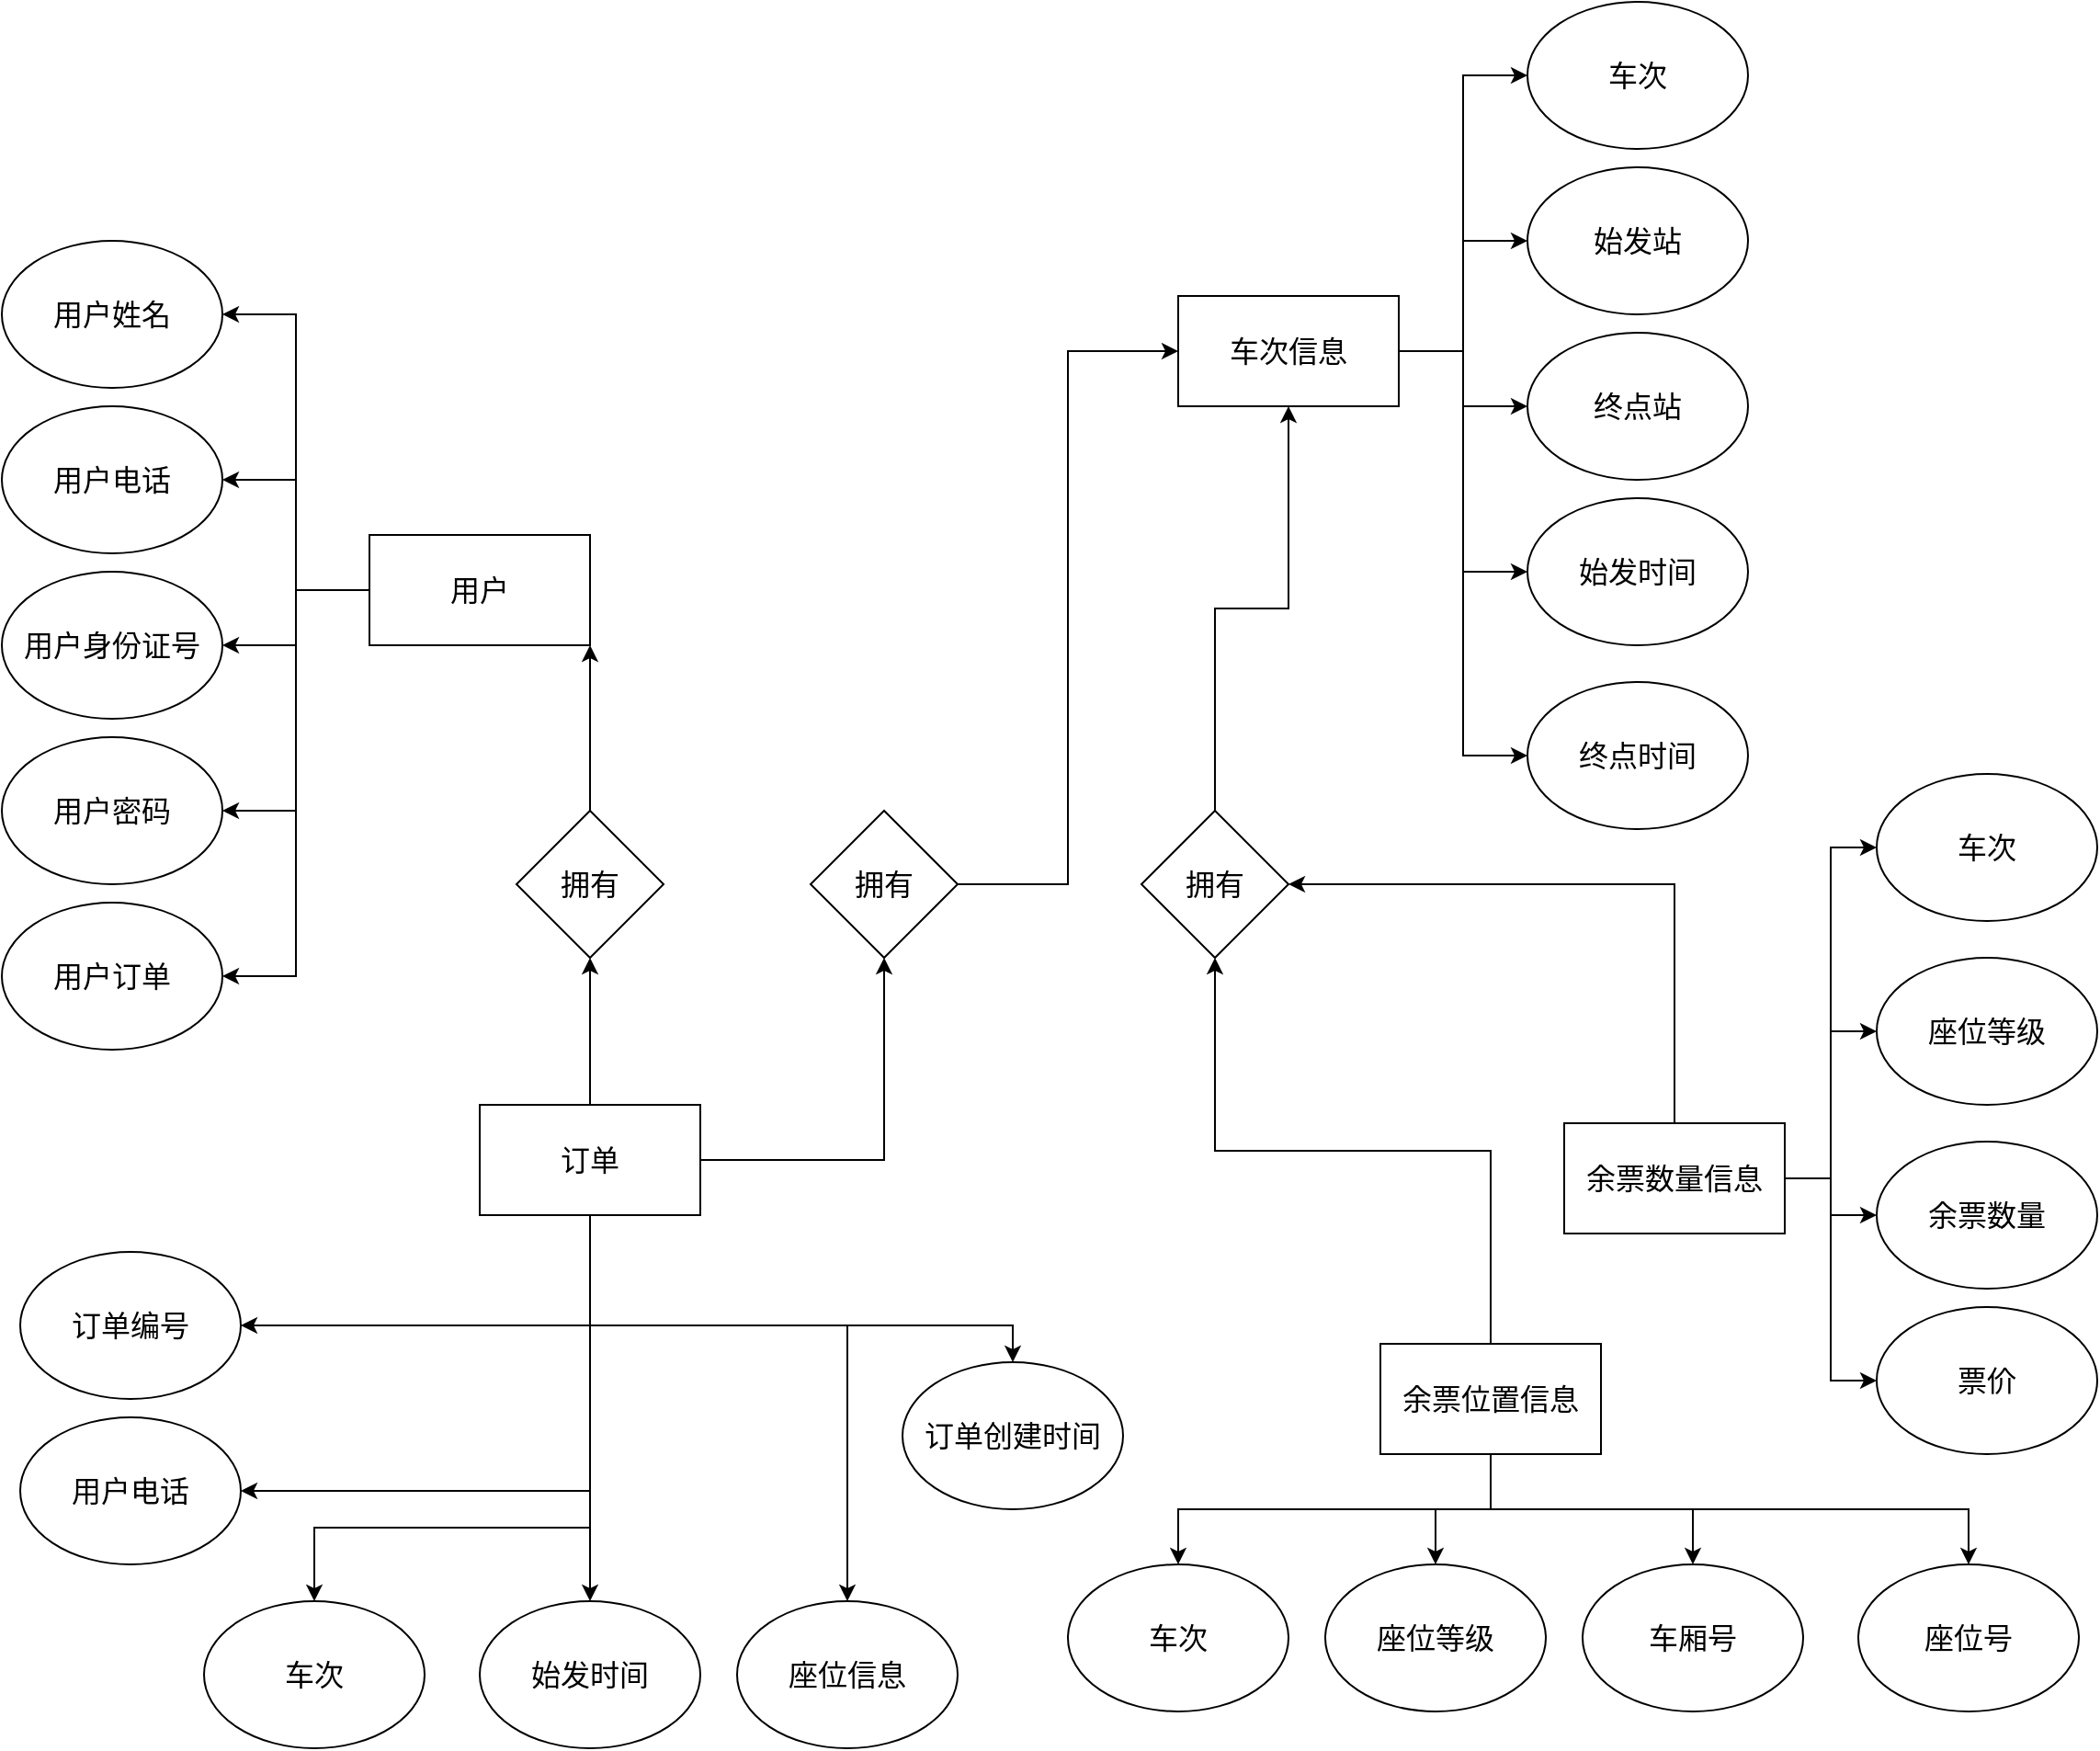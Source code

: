 <mxfile version="20.4.2" type="github">
  <diagram id="R2lEEEUBdFMjLlhIrx00" name="Page-1">
    <mxGraphModel dx="2031" dy="2109" grid="1" gridSize="10" guides="1" tooltips="1" connect="1" arrows="1" fold="1" page="1" pageScale="1" pageWidth="850" pageHeight="1100" math="0" shadow="0" extFonts="Permanent Marker^https://fonts.googleapis.com/css?family=Permanent+Marker">
      <root>
        <mxCell id="0" />
        <mxCell id="1" parent="0" />
        <mxCell id="SA7tYLyuMvEPq6KlVRxl-7" style="edgeStyle=orthogonalEdgeStyle;rounded=0;orthogonalLoop=1;jettySize=auto;html=1;exitX=0;exitY=0.5;exitDx=0;exitDy=0;entryX=1;entryY=0.5;entryDx=0;entryDy=0;fontSize=16;" edge="1" parent="1" source="SA7tYLyuMvEPq6KlVRxl-1" target="SA7tYLyuMvEPq6KlVRxl-2">
          <mxGeometry relative="1" as="geometry" />
        </mxCell>
        <mxCell id="SA7tYLyuMvEPq6KlVRxl-9" style="edgeStyle=orthogonalEdgeStyle;rounded=0;orthogonalLoop=1;jettySize=auto;html=1;entryX=1;entryY=0.5;entryDx=0;entryDy=0;fontSize=16;" edge="1" parent="1" source="SA7tYLyuMvEPq6KlVRxl-1" target="SA7tYLyuMvEPq6KlVRxl-5">
          <mxGeometry relative="1" as="geometry" />
        </mxCell>
        <mxCell id="SA7tYLyuMvEPq6KlVRxl-10" style="edgeStyle=orthogonalEdgeStyle;rounded=0;orthogonalLoop=1;jettySize=auto;html=1;entryX=1;entryY=0.5;entryDx=0;entryDy=0;fontSize=16;" edge="1" parent="1" source="SA7tYLyuMvEPq6KlVRxl-1" target="SA7tYLyuMvEPq6KlVRxl-4">
          <mxGeometry relative="1" as="geometry" />
        </mxCell>
        <mxCell id="SA7tYLyuMvEPq6KlVRxl-11" style="edgeStyle=orthogonalEdgeStyle;rounded=0;orthogonalLoop=1;jettySize=auto;html=1;entryX=1;entryY=0.5;entryDx=0;entryDy=0;fontSize=16;" edge="1" parent="1" source="SA7tYLyuMvEPq6KlVRxl-1" target="SA7tYLyuMvEPq6KlVRxl-6">
          <mxGeometry relative="1" as="geometry" />
        </mxCell>
        <mxCell id="SA7tYLyuMvEPq6KlVRxl-12" style="edgeStyle=orthogonalEdgeStyle;rounded=0;orthogonalLoop=1;jettySize=auto;html=1;entryX=1;entryY=0.5;entryDx=0;entryDy=0;fontSize=16;" edge="1" parent="1" source="SA7tYLyuMvEPq6KlVRxl-1" target="SA7tYLyuMvEPq6KlVRxl-3">
          <mxGeometry relative="1" as="geometry" />
        </mxCell>
        <mxCell id="SA7tYLyuMvEPq6KlVRxl-1" value="&lt;font style=&quot;font-size: 16px;&quot;&gt;用户&lt;/font&gt;" style="rounded=0;whiteSpace=wrap;html=1;" vertex="1" parent="1">
          <mxGeometry x="240" y="200" width="120" height="60" as="geometry" />
        </mxCell>
        <mxCell id="SA7tYLyuMvEPq6KlVRxl-2" value="用户姓名" style="ellipse;whiteSpace=wrap;html=1;fontSize=16;" vertex="1" parent="1">
          <mxGeometry x="40" y="40" width="120" height="80" as="geometry" />
        </mxCell>
        <mxCell id="SA7tYLyuMvEPq6KlVRxl-3" value="用户订单" style="ellipse;whiteSpace=wrap;html=1;fontSize=16;" vertex="1" parent="1">
          <mxGeometry x="40" y="400" width="120" height="80" as="geometry" />
        </mxCell>
        <mxCell id="SA7tYLyuMvEPq6KlVRxl-4" value="用户电话" style="ellipse;whiteSpace=wrap;html=1;fontSize=16;" vertex="1" parent="1">
          <mxGeometry x="40" y="130" width="120" height="80" as="geometry" />
        </mxCell>
        <mxCell id="SA7tYLyuMvEPq6KlVRxl-5" value="用户身份证号" style="ellipse;whiteSpace=wrap;html=1;fontSize=16;" vertex="1" parent="1">
          <mxGeometry x="40" y="220" width="120" height="80" as="geometry" />
        </mxCell>
        <mxCell id="SA7tYLyuMvEPq6KlVRxl-6" value="用户密码" style="ellipse;whiteSpace=wrap;html=1;fontSize=16;" vertex="1" parent="1">
          <mxGeometry x="40" y="310" width="120" height="80" as="geometry" />
        </mxCell>
        <mxCell id="SA7tYLyuMvEPq6KlVRxl-32" style="edgeStyle=orthogonalEdgeStyle;rounded=0;orthogonalLoop=1;jettySize=auto;html=1;entryX=0;entryY=0.5;entryDx=0;entryDy=0;fontSize=16;" edge="1" parent="1" source="SA7tYLyuMvEPq6KlVRxl-18" target="SA7tYLyuMvEPq6KlVRxl-19">
          <mxGeometry relative="1" as="geometry" />
        </mxCell>
        <mxCell id="SA7tYLyuMvEPq6KlVRxl-33" style="edgeStyle=orthogonalEdgeStyle;rounded=0;orthogonalLoop=1;jettySize=auto;html=1;fontSize=16;" edge="1" parent="1" source="SA7tYLyuMvEPq6KlVRxl-18" target="SA7tYLyuMvEPq6KlVRxl-22">
          <mxGeometry relative="1" as="geometry" />
        </mxCell>
        <mxCell id="SA7tYLyuMvEPq6KlVRxl-34" style="edgeStyle=orthogonalEdgeStyle;rounded=0;orthogonalLoop=1;jettySize=auto;html=1;entryX=0;entryY=0.5;entryDx=0;entryDy=0;fontSize=16;" edge="1" parent="1" source="SA7tYLyuMvEPq6KlVRxl-18" target="SA7tYLyuMvEPq6KlVRxl-23">
          <mxGeometry relative="1" as="geometry" />
        </mxCell>
        <mxCell id="SA7tYLyuMvEPq6KlVRxl-35" style="edgeStyle=orthogonalEdgeStyle;rounded=0;orthogonalLoop=1;jettySize=auto;html=1;entryX=0;entryY=0.5;entryDx=0;entryDy=0;fontSize=16;" edge="1" parent="1" source="SA7tYLyuMvEPq6KlVRxl-18" target="SA7tYLyuMvEPq6KlVRxl-20">
          <mxGeometry relative="1" as="geometry" />
        </mxCell>
        <mxCell id="SA7tYLyuMvEPq6KlVRxl-36" style="edgeStyle=orthogonalEdgeStyle;rounded=0;orthogonalLoop=1;jettySize=auto;html=1;entryX=0;entryY=0.5;entryDx=0;entryDy=0;fontSize=16;" edge="1" parent="1" source="SA7tYLyuMvEPq6KlVRxl-18" target="SA7tYLyuMvEPq6KlVRxl-25">
          <mxGeometry relative="1" as="geometry" />
        </mxCell>
        <mxCell id="SA7tYLyuMvEPq6KlVRxl-18" value="&lt;span style=&quot;font-size: 16px;&quot;&gt;车次信息&lt;/span&gt;" style="rounded=0;whiteSpace=wrap;html=1;" vertex="1" parent="1">
          <mxGeometry x="680" y="70" width="120" height="60" as="geometry" />
        </mxCell>
        <mxCell id="SA7tYLyuMvEPq6KlVRxl-19" value="车次" style="ellipse;whiteSpace=wrap;html=1;fontSize=16;" vertex="1" parent="1">
          <mxGeometry x="870" y="-90" width="120" height="80" as="geometry" />
        </mxCell>
        <mxCell id="SA7tYLyuMvEPq6KlVRxl-20" value="始发时间" style="ellipse;whiteSpace=wrap;html=1;fontSize=16;" vertex="1" parent="1">
          <mxGeometry x="870" y="180" width="120" height="80" as="geometry" />
        </mxCell>
        <mxCell id="SA7tYLyuMvEPq6KlVRxl-22" value="始发站" style="ellipse;whiteSpace=wrap;html=1;fontSize=16;" vertex="1" parent="1">
          <mxGeometry x="870" width="120" height="80" as="geometry" />
        </mxCell>
        <mxCell id="SA7tYLyuMvEPq6KlVRxl-23" value="终点站" style="ellipse;whiteSpace=wrap;html=1;fontSize=16;" vertex="1" parent="1">
          <mxGeometry x="870" y="90" width="120" height="80" as="geometry" />
        </mxCell>
        <mxCell id="SA7tYLyuMvEPq6KlVRxl-29" style="edgeStyle=orthogonalEdgeStyle;rounded=0;orthogonalLoop=1;jettySize=auto;html=1;exitX=0;exitY=0;exitDx=0;exitDy=0;entryX=0.5;entryY=1;entryDx=0;entryDy=0;fontSize=16;" edge="1" parent="1" source="SA7tYLyuMvEPq6KlVRxl-24" target="SA7tYLyuMvEPq6KlVRxl-27">
          <mxGeometry relative="1" as="geometry">
            <Array as="points">
              <mxPoint x="360" y="560" />
            </Array>
          </mxGeometry>
        </mxCell>
        <mxCell id="SA7tYLyuMvEPq6KlVRxl-40" style="edgeStyle=orthogonalEdgeStyle;rounded=0;orthogonalLoop=1;jettySize=auto;html=1;exitX=0.5;exitY=1;exitDx=0;exitDy=0;entryX=1;entryY=0.5;entryDx=0;entryDy=0;fontSize=16;" edge="1" parent="1" source="SA7tYLyuMvEPq6KlVRxl-24" target="SA7tYLyuMvEPq6KlVRxl-26">
          <mxGeometry relative="1" as="geometry">
            <Array as="points">
              <mxPoint x="360" y="630" />
            </Array>
          </mxGeometry>
        </mxCell>
        <mxCell id="SA7tYLyuMvEPq6KlVRxl-42" style="edgeStyle=orthogonalEdgeStyle;rounded=0;orthogonalLoop=1;jettySize=auto;html=1;entryX=1;entryY=0.5;entryDx=0;entryDy=0;fontSize=16;" edge="1" parent="1" source="SA7tYLyuMvEPq6KlVRxl-24" target="SA7tYLyuMvEPq6KlVRxl-37">
          <mxGeometry relative="1" as="geometry">
            <Array as="points">
              <mxPoint x="360" y="720" />
            </Array>
          </mxGeometry>
        </mxCell>
        <mxCell id="SA7tYLyuMvEPq6KlVRxl-43" style="edgeStyle=orthogonalEdgeStyle;rounded=0;orthogonalLoop=1;jettySize=auto;html=1;entryX=0.5;entryY=0;entryDx=0;entryDy=0;fontSize=16;" edge="1" parent="1" source="SA7tYLyuMvEPq6KlVRxl-24" target="SA7tYLyuMvEPq6KlVRxl-38">
          <mxGeometry relative="1" as="geometry">
            <Array as="points">
              <mxPoint x="360" y="740" />
              <mxPoint x="210" y="740" />
            </Array>
          </mxGeometry>
        </mxCell>
        <mxCell id="SA7tYLyuMvEPq6KlVRxl-44" style="edgeStyle=orthogonalEdgeStyle;rounded=0;orthogonalLoop=1;jettySize=auto;html=1;entryX=0.5;entryY=0;entryDx=0;entryDy=0;fontSize=16;" edge="1" parent="1" source="SA7tYLyuMvEPq6KlVRxl-24" target="SA7tYLyuMvEPq6KlVRxl-39">
          <mxGeometry relative="1" as="geometry" />
        </mxCell>
        <mxCell id="SA7tYLyuMvEPq6KlVRxl-51" style="edgeStyle=orthogonalEdgeStyle;rounded=0;orthogonalLoop=1;jettySize=auto;html=1;entryX=0.5;entryY=1;entryDx=0;entryDy=0;fontSize=16;" edge="1" parent="1" source="SA7tYLyuMvEPq6KlVRxl-24" target="SA7tYLyuMvEPq6KlVRxl-50">
          <mxGeometry relative="1" as="geometry" />
        </mxCell>
        <mxCell id="SA7tYLyuMvEPq6KlVRxl-54" style="edgeStyle=orthogonalEdgeStyle;rounded=0;orthogonalLoop=1;jettySize=auto;html=1;fontSize=16;" edge="1" parent="1" source="SA7tYLyuMvEPq6KlVRxl-24" target="SA7tYLyuMvEPq6KlVRxl-53">
          <mxGeometry relative="1" as="geometry">
            <Array as="points">
              <mxPoint x="360" y="630" />
              <mxPoint x="500" y="630" />
            </Array>
          </mxGeometry>
        </mxCell>
        <mxCell id="SA7tYLyuMvEPq6KlVRxl-77" style="edgeStyle=orthogonalEdgeStyle;rounded=0;orthogonalLoop=1;jettySize=auto;html=1;entryX=0.5;entryY=0;entryDx=0;entryDy=0;fontSize=16;" edge="1" parent="1" source="SA7tYLyuMvEPq6KlVRxl-24" target="SA7tYLyuMvEPq6KlVRxl-76">
          <mxGeometry relative="1" as="geometry">
            <Array as="points">
              <mxPoint x="360" y="630" />
              <mxPoint x="590" y="630" />
            </Array>
          </mxGeometry>
        </mxCell>
        <mxCell id="SA7tYLyuMvEPq6KlVRxl-24" value="&lt;span style=&quot;font-size: 16px;&quot;&gt;订单&lt;/span&gt;" style="rounded=0;whiteSpace=wrap;html=1;" vertex="1" parent="1">
          <mxGeometry x="300" y="510" width="120" height="60" as="geometry" />
        </mxCell>
        <mxCell id="SA7tYLyuMvEPq6KlVRxl-25" value="终点时间" style="ellipse;whiteSpace=wrap;html=1;fontSize=16;" vertex="1" parent="1">
          <mxGeometry x="870" y="280" width="120" height="80" as="geometry" />
        </mxCell>
        <mxCell id="SA7tYLyuMvEPq6KlVRxl-26" value="订单编号" style="ellipse;whiteSpace=wrap;html=1;fontSize=16;" vertex="1" parent="1">
          <mxGeometry x="50" y="590" width="120" height="80" as="geometry" />
        </mxCell>
        <mxCell id="SA7tYLyuMvEPq6KlVRxl-30" style="edgeStyle=orthogonalEdgeStyle;rounded=0;orthogonalLoop=1;jettySize=auto;html=1;exitX=0.5;exitY=0;exitDx=0;exitDy=0;entryX=1;entryY=1;entryDx=0;entryDy=0;fontSize=16;" edge="1" parent="1" source="SA7tYLyuMvEPq6KlVRxl-27" target="SA7tYLyuMvEPq6KlVRxl-1">
          <mxGeometry relative="1" as="geometry" />
        </mxCell>
        <mxCell id="SA7tYLyuMvEPq6KlVRxl-27" value="拥有" style="rhombus;whiteSpace=wrap;html=1;fontSize=16;" vertex="1" parent="1">
          <mxGeometry x="320" y="350" width="80" height="80" as="geometry" />
        </mxCell>
        <mxCell id="SA7tYLyuMvEPq6KlVRxl-37" value="用户电话" style="ellipse;whiteSpace=wrap;html=1;fontSize=16;" vertex="1" parent="1">
          <mxGeometry x="50" y="680" width="120" height="80" as="geometry" />
        </mxCell>
        <mxCell id="SA7tYLyuMvEPq6KlVRxl-38" value="车次" style="ellipse;whiteSpace=wrap;html=1;fontSize=16;" vertex="1" parent="1">
          <mxGeometry x="150" y="780" width="120" height="80" as="geometry" />
        </mxCell>
        <mxCell id="SA7tYLyuMvEPq6KlVRxl-39" value="始发时间" style="ellipse;whiteSpace=wrap;html=1;fontSize=16;" vertex="1" parent="1">
          <mxGeometry x="300" y="780" width="120" height="80" as="geometry" />
        </mxCell>
        <mxCell id="SA7tYLyuMvEPq6KlVRxl-73" style="edgeStyle=orthogonalEdgeStyle;rounded=0;orthogonalLoop=1;jettySize=auto;html=1;exitX=0.5;exitY=0;exitDx=0;exitDy=0;fontSize=16;" edge="1" parent="1" source="SA7tYLyuMvEPq6KlVRxl-48" target="SA7tYLyuMvEPq6KlVRxl-18">
          <mxGeometry relative="1" as="geometry" />
        </mxCell>
        <mxCell id="SA7tYLyuMvEPq6KlVRxl-48" value="拥有" style="rhombus;whiteSpace=wrap;html=1;fontSize=16;" vertex="1" parent="1">
          <mxGeometry x="660" y="350" width="80" height="80" as="geometry" />
        </mxCell>
        <mxCell id="SA7tYLyuMvEPq6KlVRxl-52" style="edgeStyle=orthogonalEdgeStyle;rounded=0;orthogonalLoop=1;jettySize=auto;html=1;entryX=0;entryY=0.5;entryDx=0;entryDy=0;fontSize=16;" edge="1" parent="1" source="SA7tYLyuMvEPq6KlVRxl-50" target="SA7tYLyuMvEPq6KlVRxl-18">
          <mxGeometry relative="1" as="geometry" />
        </mxCell>
        <mxCell id="SA7tYLyuMvEPq6KlVRxl-50" value="拥有" style="rhombus;whiteSpace=wrap;html=1;fontSize=16;" vertex="1" parent="1">
          <mxGeometry x="480" y="350" width="80" height="80" as="geometry" />
        </mxCell>
        <mxCell id="SA7tYLyuMvEPq6KlVRxl-53" value="座位信息" style="ellipse;whiteSpace=wrap;html=1;fontSize=16;" vertex="1" parent="1">
          <mxGeometry x="440" y="780" width="120" height="80" as="geometry" />
        </mxCell>
        <mxCell id="SA7tYLyuMvEPq6KlVRxl-55" value="车次" style="ellipse;whiteSpace=wrap;html=1;fontSize=16;" vertex="1" parent="1">
          <mxGeometry x="620" y="760" width="120" height="80" as="geometry" />
        </mxCell>
        <mxCell id="SA7tYLyuMvEPq6KlVRxl-56" value="座位等级" style="ellipse;whiteSpace=wrap;html=1;fontSize=16;" vertex="1" parent="1">
          <mxGeometry x="760" y="760" width="120" height="80" as="geometry" />
        </mxCell>
        <mxCell id="SA7tYLyuMvEPq6KlVRxl-57" value="车厢号" style="ellipse;whiteSpace=wrap;html=1;fontSize=16;" vertex="1" parent="1">
          <mxGeometry x="900" y="760" width="120" height="80" as="geometry" />
        </mxCell>
        <mxCell id="SA7tYLyuMvEPq6KlVRxl-58" value="座位号" style="ellipse;whiteSpace=wrap;html=1;fontSize=16;" vertex="1" parent="1">
          <mxGeometry x="1050" y="760" width="120" height="80" as="geometry" />
        </mxCell>
        <mxCell id="SA7tYLyuMvEPq6KlVRxl-69" style="edgeStyle=orthogonalEdgeStyle;rounded=0;orthogonalLoop=1;jettySize=auto;html=1;entryX=0.5;entryY=0;entryDx=0;entryDy=0;fontSize=16;" edge="1" parent="1" source="SA7tYLyuMvEPq6KlVRxl-59" target="SA7tYLyuMvEPq6KlVRxl-55">
          <mxGeometry relative="1" as="geometry">
            <Array as="points">
              <mxPoint x="850" y="730" />
              <mxPoint x="680" y="730" />
            </Array>
          </mxGeometry>
        </mxCell>
        <mxCell id="SA7tYLyuMvEPq6KlVRxl-70" style="edgeStyle=orthogonalEdgeStyle;rounded=0;orthogonalLoop=1;jettySize=auto;html=1;entryX=0.5;entryY=0;entryDx=0;entryDy=0;fontSize=16;" edge="1" parent="1" source="SA7tYLyuMvEPq6KlVRxl-59" target="SA7tYLyuMvEPq6KlVRxl-56">
          <mxGeometry relative="1" as="geometry" />
        </mxCell>
        <mxCell id="SA7tYLyuMvEPq6KlVRxl-71" style="edgeStyle=orthogonalEdgeStyle;rounded=0;orthogonalLoop=1;jettySize=auto;html=1;entryX=0.5;entryY=0;entryDx=0;entryDy=0;fontSize=16;" edge="1" parent="1" source="SA7tYLyuMvEPq6KlVRxl-59" target="SA7tYLyuMvEPq6KlVRxl-57">
          <mxGeometry relative="1" as="geometry" />
        </mxCell>
        <mxCell id="SA7tYLyuMvEPq6KlVRxl-72" style="edgeStyle=orthogonalEdgeStyle;rounded=0;orthogonalLoop=1;jettySize=auto;html=1;fontSize=16;" edge="1" parent="1" source="SA7tYLyuMvEPq6KlVRxl-59" target="SA7tYLyuMvEPq6KlVRxl-58">
          <mxGeometry relative="1" as="geometry">
            <Array as="points">
              <mxPoint x="850" y="730" />
              <mxPoint x="1110" y="730" />
            </Array>
          </mxGeometry>
        </mxCell>
        <mxCell id="SA7tYLyuMvEPq6KlVRxl-74" style="edgeStyle=orthogonalEdgeStyle;rounded=0;orthogonalLoop=1;jettySize=auto;html=1;exitX=0.5;exitY=0;exitDx=0;exitDy=0;entryX=0.5;entryY=1;entryDx=0;entryDy=0;fontSize=16;" edge="1" parent="1" source="SA7tYLyuMvEPq6KlVRxl-59" target="SA7tYLyuMvEPq6KlVRxl-48">
          <mxGeometry relative="1" as="geometry" />
        </mxCell>
        <mxCell id="SA7tYLyuMvEPq6KlVRxl-59" value="余票位置信息&lt;span style=&quot;color: rgba(0, 0, 0, 0); font-family: monospace; font-size: 0px; text-align: start;&quot;&gt;%3CmxGraphModel%3E%3Croot%3E%3CmxCell%20id%3D%220%22%2F%3E%3CmxCell%20id%3D%221%22%20parent%3D%220%22%2F%3E%3CmxCell%20id%3D%222%22%20value%3D%22%26lt%3Bspan%20style%3D%26quot%3Bfont-size%3A%2016px%3B%26quot%3B%26gt%3B%E5%88%97%E8%BD%A6%26lt%3B%2Fspan%26gt%3B%22%20style%3D%22rounded%3D0%3BwhiteSpace%3Dwrap%3Bhtml%3D1%3B%22%20vertex%3D%221%22%20parent%3D%221%22%3E%3CmxGeometry%20x%3D%22640%22%20y%3D%22210%22%20width%3D%22120%22%20height%3D%2260%22%20as%3D%22geometry%22%2F%3E%3C%2FmxCell%3E%3C%2Froot%3E%3C%2FmxGraphModel%3E&lt;/span&gt;" style="rounded=0;whiteSpace=wrap;html=1;fontSize=16;" vertex="1" parent="1">
          <mxGeometry x="790" y="640" width="120" height="60" as="geometry" />
        </mxCell>
        <mxCell id="SA7tYLyuMvEPq6KlVRxl-65" style="edgeStyle=orthogonalEdgeStyle;rounded=0;orthogonalLoop=1;jettySize=auto;html=1;exitX=1;exitY=0.5;exitDx=0;exitDy=0;entryX=0;entryY=0.5;entryDx=0;entryDy=0;fontSize=16;" edge="1" parent="1" source="SA7tYLyuMvEPq6KlVRxl-60" target="SA7tYLyuMvEPq6KlVRxl-61">
          <mxGeometry relative="1" as="geometry" />
        </mxCell>
        <mxCell id="SA7tYLyuMvEPq6KlVRxl-66" style="edgeStyle=orthogonalEdgeStyle;rounded=0;orthogonalLoop=1;jettySize=auto;html=1;entryX=0;entryY=0.5;entryDx=0;entryDy=0;fontSize=16;" edge="1" parent="1" source="SA7tYLyuMvEPq6KlVRxl-60" target="SA7tYLyuMvEPq6KlVRxl-62">
          <mxGeometry relative="1" as="geometry" />
        </mxCell>
        <mxCell id="SA7tYLyuMvEPq6KlVRxl-67" style="edgeStyle=orthogonalEdgeStyle;rounded=0;orthogonalLoop=1;jettySize=auto;html=1;entryX=0;entryY=0.5;entryDx=0;entryDy=0;fontSize=16;" edge="1" parent="1" source="SA7tYLyuMvEPq6KlVRxl-60" target="SA7tYLyuMvEPq6KlVRxl-63">
          <mxGeometry relative="1" as="geometry" />
        </mxCell>
        <mxCell id="SA7tYLyuMvEPq6KlVRxl-68" style="edgeStyle=orthogonalEdgeStyle;rounded=0;orthogonalLoop=1;jettySize=auto;html=1;entryX=0;entryY=0.5;entryDx=0;entryDy=0;fontSize=16;" edge="1" parent="1" source="SA7tYLyuMvEPq6KlVRxl-60" target="SA7tYLyuMvEPq6KlVRxl-64">
          <mxGeometry relative="1" as="geometry" />
        </mxCell>
        <mxCell id="SA7tYLyuMvEPq6KlVRxl-75" style="edgeStyle=orthogonalEdgeStyle;rounded=0;orthogonalLoop=1;jettySize=auto;html=1;entryX=1;entryY=0.5;entryDx=0;entryDy=0;fontSize=16;" edge="1" parent="1" source="SA7tYLyuMvEPq6KlVRxl-60" target="SA7tYLyuMvEPq6KlVRxl-48">
          <mxGeometry relative="1" as="geometry">
            <Array as="points">
              <mxPoint x="950" y="390" />
            </Array>
          </mxGeometry>
        </mxCell>
        <mxCell id="SA7tYLyuMvEPq6KlVRxl-60" value="余票数量信息&lt;span style=&quot;color: rgba(0, 0, 0, 0); font-family: monospace; font-size: 0px; text-align: start;&quot;&gt;%3CmxGraphModel%3E%3Croot%3E%3CmxCell%20id%3D%220%22%2F%3E%3CmxCell%20id%3D%221%22%20parent%3D%220%22%2F%3E%3CmxCell%20id%3D%222%22%20value%3D%22%26lt%3Bspan%20style%3D%26quot%3Bfont-size%3A%2016px%3B%26quot%3B%26gt%3B%E5%88%97%E8%BD%A6%26lt%3B%2Fspan%26gt%3B%22%20style%3D%22rounded%3D0%3BwhiteSpace%3Dwrap%3Bhtml%3D1%3B%22%20vertex%3D%221%22%20parent%3D%221%22%3E%3CmxGeometry%20x%3D%22640%22%20y%3D%22210%22%20width%3D%22120%22%20height%3D%2260%22%20as%3D%22geometry%22%2F%3E%3C%2FmxCell%3E%3C%2Froot%3E%3C%2FmxGraphModel%3E&lt;/span&gt;" style="rounded=0;whiteSpace=wrap;html=1;fontSize=16;" vertex="1" parent="1">
          <mxGeometry x="890" y="520" width="120" height="60" as="geometry" />
        </mxCell>
        <mxCell id="SA7tYLyuMvEPq6KlVRxl-61" value="车次" style="ellipse;whiteSpace=wrap;html=1;fontSize=16;" vertex="1" parent="1">
          <mxGeometry x="1060" y="330" width="120" height="80" as="geometry" />
        </mxCell>
        <mxCell id="SA7tYLyuMvEPq6KlVRxl-62" value="座位等级" style="ellipse;whiteSpace=wrap;html=1;fontSize=16;" vertex="1" parent="1">
          <mxGeometry x="1060" y="430" width="120" height="80" as="geometry" />
        </mxCell>
        <mxCell id="SA7tYLyuMvEPq6KlVRxl-63" value="余票数量" style="ellipse;whiteSpace=wrap;html=1;fontSize=16;" vertex="1" parent="1">
          <mxGeometry x="1060" y="530" width="120" height="80" as="geometry" />
        </mxCell>
        <mxCell id="SA7tYLyuMvEPq6KlVRxl-64" value="票价" style="ellipse;whiteSpace=wrap;html=1;fontSize=16;" vertex="1" parent="1">
          <mxGeometry x="1060" y="620" width="120" height="80" as="geometry" />
        </mxCell>
        <mxCell id="SA7tYLyuMvEPq6KlVRxl-76" value="订单创建时间" style="ellipse;whiteSpace=wrap;html=1;fontSize=16;" vertex="1" parent="1">
          <mxGeometry x="530" y="650" width="120" height="80" as="geometry" />
        </mxCell>
      </root>
    </mxGraphModel>
  </diagram>
</mxfile>
